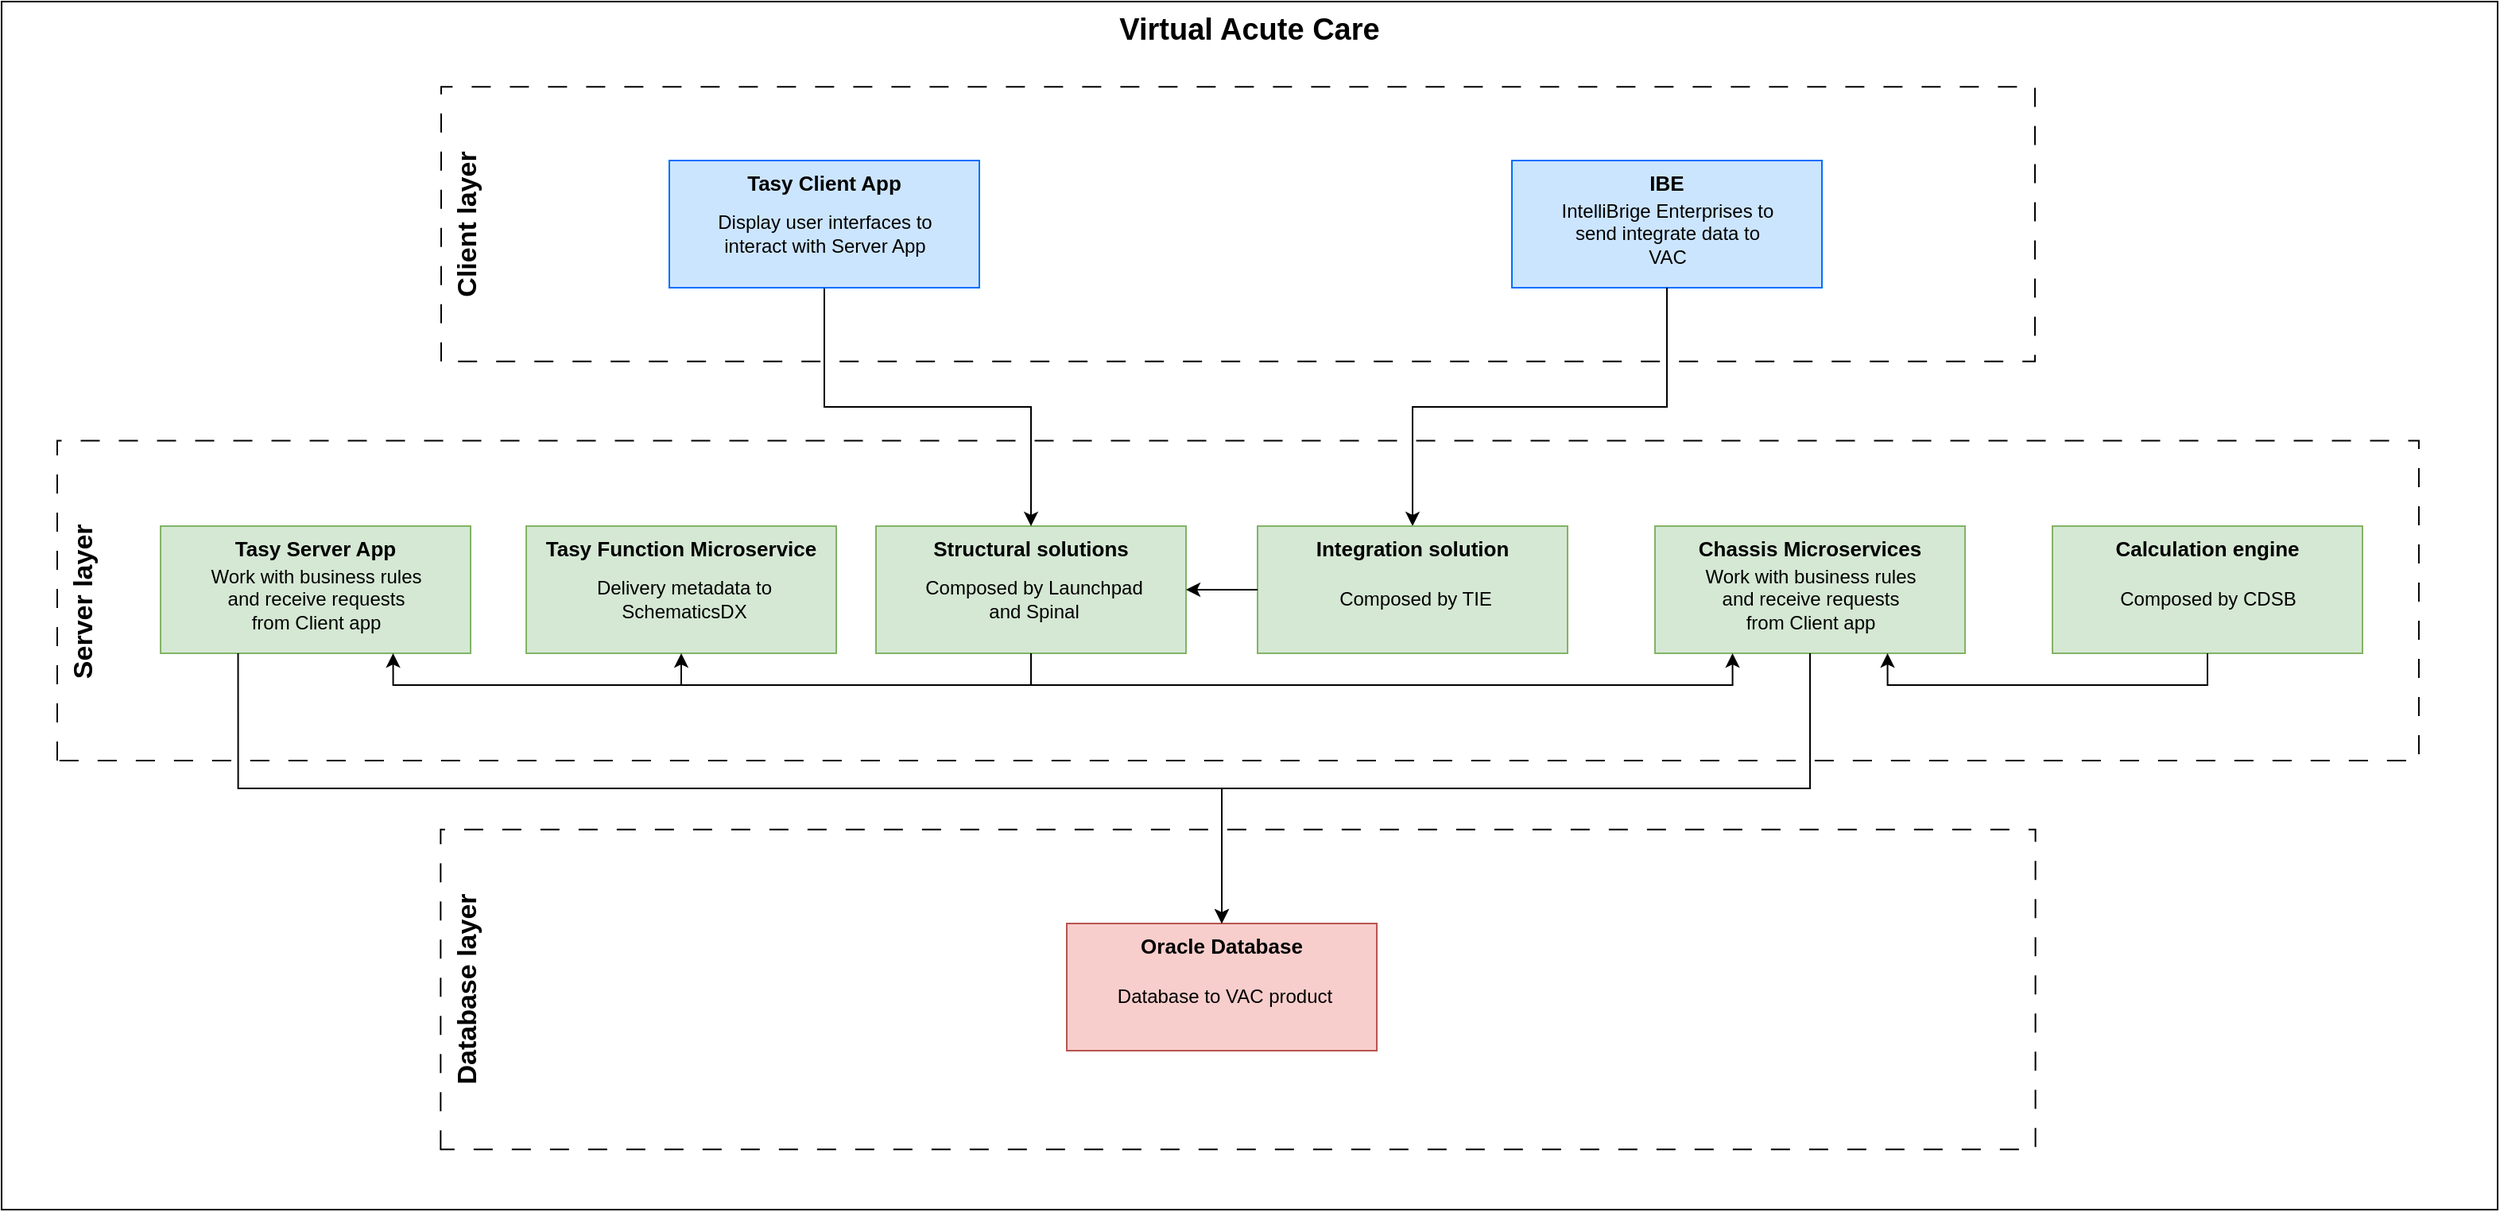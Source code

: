 <mxfile version="23.1.6" type="github">
  <diagram name="Page-1" id="HDLZt7XarpedacUDO0oT">
    <mxGraphModel dx="4663" dy="-9" grid="1" gridSize="10" guides="1" tooltips="1" connect="1" arrows="1" fold="1" page="1" pageScale="1" pageWidth="850" pageHeight="1100" math="0" shadow="0">
      <root>
        <mxCell id="0" />
        <mxCell id="1" parent="0" />
        <mxCell id="nLgQ-aw-alhX12hGxTin-36" value="&lt;font style=&quot;font-size: 19px;&quot;&gt;&lt;b&gt;Virtual Acute Care&lt;/b&gt;&lt;/font&gt;" style="rounded=0;whiteSpace=wrap;html=1;verticalAlign=top;" parent="1" vertex="1">
          <mxGeometry x="-950" y="1610" width="1570" height="760" as="geometry" />
        </mxCell>
        <mxCell id="nLgQ-aw-alhX12hGxTin-5" value="Client layer" style="rounded=0;whiteSpace=wrap;html=1;dashed=1;dashPattern=12 12;labelPosition=center;verticalLabelPosition=middle;align=center;verticalAlign=top;rotation=-90;fontSize=17;fontStyle=1" parent="1" vertex="1">
          <mxGeometry x="-258.66" y="1248.75" width="172.8" height="1002.5" as="geometry" />
        </mxCell>
        <mxCell id="nLgQ-aw-alhX12hGxTin-7" value="Server layer" style="rounded=0;whiteSpace=wrap;html=1;dashed=1;dashPattern=12 12;labelPosition=center;verticalLabelPosition=middle;align=center;verticalAlign=top;rotation=-90;fontSize=17;fontStyle=1" parent="1" vertex="1">
          <mxGeometry x="-272.89" y="1244.15" width="201.25" height="1485.46" as="geometry" />
        </mxCell>
        <mxCell id="nLgQ-aw-alhX12hGxTin-11" value="" style="group;fillColor=#d5e8d4;strokeColor=#82b366;" parent="1" vertex="1" connectable="0">
          <mxGeometry x="-850" y="1940" width="195" height="80" as="geometry" />
        </mxCell>
        <mxCell id="nLgQ-aw-alhX12hGxTin-12" value="&lt;b&gt;&lt;font style=&quot;font-size: 13px;&quot;&gt;Tasy Server App&lt;/font&gt;&lt;br&gt;&lt;/b&gt;" style="rounded=0;whiteSpace=wrap;html=1;fillColor=#d5e8d4;strokeColor=#82b366;labelPosition=center;verticalLabelPosition=middle;align=center;verticalAlign=top;" parent="nLgQ-aw-alhX12hGxTin-11" vertex="1">
          <mxGeometry width="195" height="80" as="geometry" />
        </mxCell>
        <mxCell id="nLgQ-aw-alhX12hGxTin-13" value="Work with business rules and receive requests from Client app" style="text;html=1;strokeColor=none;fillColor=none;align=center;verticalAlign=middle;whiteSpace=wrap;rounded=0;" parent="nLgQ-aw-alhX12hGxTin-11" vertex="1">
          <mxGeometry x="27.5" y="30.63" width="140" height="30" as="geometry" />
        </mxCell>
        <mxCell id="nLgQ-aw-alhX12hGxTin-14" value="" style="group;fillColor=#d5e8d4;strokeColor=#82b366;" parent="1" vertex="1" connectable="0">
          <mxGeometry x="90" y="1940" width="195" height="80" as="geometry" />
        </mxCell>
        <mxCell id="nLgQ-aw-alhX12hGxTin-15" value="&lt;b&gt;&lt;font style=&quot;font-size: 13px;&quot;&gt;Chassis Microservices&lt;/font&gt;&lt;br&gt;&lt;/b&gt;" style="rounded=0;whiteSpace=wrap;html=1;fillColor=#d5e8d4;strokeColor=#82b366;labelPosition=center;verticalLabelPosition=middle;align=center;verticalAlign=top;" parent="nLgQ-aw-alhX12hGxTin-14" vertex="1">
          <mxGeometry width="195" height="80" as="geometry" />
        </mxCell>
        <mxCell id="nLgQ-aw-alhX12hGxTin-16" value="Work with business rules and receive requests from Client app" style="text;html=1;strokeColor=none;fillColor=none;align=center;verticalAlign=middle;whiteSpace=wrap;rounded=0;" parent="nLgQ-aw-alhX12hGxTin-14" vertex="1">
          <mxGeometry x="27.5" y="30.63" width="140" height="30" as="geometry" />
        </mxCell>
        <mxCell id="nLgQ-aw-alhX12hGxTin-18" value="" style="group;fillColor=#d5e8d4;strokeColor=#82b366;" parent="1" vertex="1" connectable="0">
          <mxGeometry x="-400" y="1940" width="195" height="80" as="geometry" />
        </mxCell>
        <mxCell id="nLgQ-aw-alhX12hGxTin-19" value="&lt;b&gt;&lt;span style=&quot;font-size: 13px;&quot;&gt;Structural solutions&lt;/span&gt;&lt;br&gt;&lt;/b&gt;" style="rounded=0;whiteSpace=wrap;html=1;fillColor=#d5e8d4;strokeColor=#82b366;labelPosition=center;verticalLabelPosition=middle;align=center;verticalAlign=top;" parent="nLgQ-aw-alhX12hGxTin-18" vertex="1">
          <mxGeometry width="195" height="80" as="geometry" />
        </mxCell>
        <mxCell id="nLgQ-aw-alhX12hGxTin-20" value="Composed by Launchpad and Spinal" style="text;html=1;strokeColor=none;fillColor=none;align=center;verticalAlign=middle;whiteSpace=wrap;rounded=0;" parent="nLgQ-aw-alhX12hGxTin-18" vertex="1">
          <mxGeometry x="27.5" y="30.63" width="142.5" height="30" as="geometry" />
        </mxCell>
        <mxCell id="nLgQ-aw-alhX12hGxTin-21" value="" style="group;fillColor=#d5e8d4;strokeColor=#82b366;" parent="1" vertex="1" connectable="0">
          <mxGeometry x="-620" y="1940" width="195" height="80" as="geometry" />
        </mxCell>
        <mxCell id="nLgQ-aw-alhX12hGxTin-22" value="&lt;b&gt;&lt;span style=&quot;font-size: 13px;&quot;&gt;Tasy Function Microservice&lt;/span&gt;&lt;br&gt;&lt;/b&gt;" style="rounded=0;whiteSpace=wrap;html=1;fillColor=#d5e8d4;strokeColor=#82b366;labelPosition=center;verticalLabelPosition=middle;align=center;verticalAlign=top;" parent="nLgQ-aw-alhX12hGxTin-21" vertex="1">
          <mxGeometry width="195" height="80" as="geometry" />
        </mxCell>
        <mxCell id="nLgQ-aw-alhX12hGxTin-23" value="Delivery metadata to SchematicsDX" style="text;html=1;strokeColor=none;fillColor=none;align=center;verticalAlign=middle;whiteSpace=wrap;rounded=0;" parent="nLgQ-aw-alhX12hGxTin-21" vertex="1">
          <mxGeometry x="27.5" y="30.63" width="142.5" height="30" as="geometry" />
        </mxCell>
        <mxCell id="nLgQ-aw-alhX12hGxTin-25" value="Database layer" style="rounded=0;whiteSpace=wrap;html=1;dashed=1;dashPattern=12 12;labelPosition=center;verticalLabelPosition=middle;align=center;verticalAlign=top;rotation=-90;fontSize=17;fontStyle=1" parent="1" vertex="1">
          <mxGeometry x="-272.89" y="1730" width="201.25" height="1003.12" as="geometry" />
        </mxCell>
        <mxCell id="nLgQ-aw-alhX12hGxTin-26" value="" style="group;fillColor=#f8cecc;strokeColor=#b85450;" parent="1" vertex="1" connectable="0">
          <mxGeometry x="-280" y="2190" width="195" height="80" as="geometry" />
        </mxCell>
        <mxCell id="nLgQ-aw-alhX12hGxTin-27" value="&lt;b&gt;&lt;span style=&quot;font-size: 13px;&quot;&gt;Oracle Database&lt;/span&gt;&lt;br&gt;&lt;/b&gt;" style="rounded=0;whiteSpace=wrap;html=1;fillColor=#f8cecc;strokeColor=#b85450;labelPosition=center;verticalLabelPosition=middle;align=center;verticalAlign=top;" parent="nLgQ-aw-alhX12hGxTin-26" vertex="1">
          <mxGeometry width="195" height="80" as="geometry" />
        </mxCell>
        <mxCell id="nLgQ-aw-alhX12hGxTin-28" value="Database to VAC product" style="text;html=1;strokeColor=none;fillColor=none;align=center;verticalAlign=middle;whiteSpace=wrap;rounded=0;" parent="nLgQ-aw-alhX12hGxTin-26" vertex="1">
          <mxGeometry x="27.5" y="30.63" width="142.5" height="30" as="geometry" />
        </mxCell>
        <mxCell id="nLgQ-aw-alhX12hGxTin-29" style="edgeStyle=orthogonalEdgeStyle;rounded=0;orthogonalLoop=1;jettySize=auto;html=1;entryX=0.5;entryY=0;entryDx=0;entryDy=0;exitX=0.5;exitY=1;exitDx=0;exitDy=0;" parent="1" source="nLgQ-aw-alhX12hGxTin-1" target="nLgQ-aw-alhX12hGxTin-19" edge="1">
          <mxGeometry relative="1" as="geometry" />
        </mxCell>
        <mxCell id="nLgQ-aw-alhX12hGxTin-30" style="edgeStyle=orthogonalEdgeStyle;rounded=0;orthogonalLoop=1;jettySize=auto;html=1;exitX=0.5;exitY=1;exitDx=0;exitDy=0;entryX=0.75;entryY=1;entryDx=0;entryDy=0;" parent="1" source="nLgQ-aw-alhX12hGxTin-19" target="nLgQ-aw-alhX12hGxTin-12" edge="1">
          <mxGeometry relative="1" as="geometry" />
        </mxCell>
        <mxCell id="nLgQ-aw-alhX12hGxTin-31" style="edgeStyle=orthogonalEdgeStyle;rounded=0;orthogonalLoop=1;jettySize=auto;html=1;entryX=0.5;entryY=1;entryDx=0;entryDy=0;exitX=0.5;exitY=1;exitDx=0;exitDy=0;" parent="1" source="nLgQ-aw-alhX12hGxTin-19" target="nLgQ-aw-alhX12hGxTin-22" edge="1">
          <mxGeometry relative="1" as="geometry" />
        </mxCell>
        <mxCell id="nLgQ-aw-alhX12hGxTin-32" style="edgeStyle=orthogonalEdgeStyle;rounded=0;orthogonalLoop=1;jettySize=auto;html=1;entryX=0.25;entryY=1;entryDx=0;entryDy=0;exitX=0.5;exitY=1;exitDx=0;exitDy=0;" parent="1" source="nLgQ-aw-alhX12hGxTin-19" target="nLgQ-aw-alhX12hGxTin-15" edge="1">
          <mxGeometry relative="1" as="geometry" />
        </mxCell>
        <mxCell id="nLgQ-aw-alhX12hGxTin-33" style="edgeStyle=orthogonalEdgeStyle;rounded=0;orthogonalLoop=1;jettySize=auto;html=1;entryX=0.5;entryY=0;entryDx=0;entryDy=0;exitX=0.25;exitY=1;exitDx=0;exitDy=0;" parent="1" source="nLgQ-aw-alhX12hGxTin-12" target="nLgQ-aw-alhX12hGxTin-27" edge="1">
          <mxGeometry relative="1" as="geometry" />
        </mxCell>
        <mxCell id="nLgQ-aw-alhX12hGxTin-35" style="edgeStyle=orthogonalEdgeStyle;rounded=0;orthogonalLoop=1;jettySize=auto;html=1;exitX=0.5;exitY=1;exitDx=0;exitDy=0;entryX=0.5;entryY=0;entryDx=0;entryDy=0;" parent="1" source="nLgQ-aw-alhX12hGxTin-15" target="nLgQ-aw-alhX12hGxTin-27" edge="1">
          <mxGeometry relative="1" as="geometry" />
        </mxCell>
        <mxCell id="rB0oLCVbNwjsx5CwFnSX-1" value="" style="group" parent="1" vertex="1" connectable="0">
          <mxGeometry y="1710.0" width="195" height="80" as="geometry" />
        </mxCell>
        <mxCell id="rB0oLCVbNwjsx5CwFnSX-2" value="&lt;b&gt;&lt;font style=&quot;font-size: 13px;&quot;&gt;IBE&lt;/font&gt;&lt;br&gt;&lt;/b&gt;" style="rounded=0;whiteSpace=wrap;html=1;fillColor=#cce5ff;strokeColor=#006eff;labelPosition=center;verticalLabelPosition=middle;align=center;verticalAlign=top;" parent="rB0oLCVbNwjsx5CwFnSX-1" vertex="1">
          <mxGeometry width="195" height="80" as="geometry" />
        </mxCell>
        <mxCell id="rB0oLCVbNwjsx5CwFnSX-3" value="IntelliBrige Enterprises to send integrate data to VAC" style="text;html=1;strokeColor=none;fillColor=none;align=center;verticalAlign=middle;whiteSpace=wrap;rounded=0;" parent="rB0oLCVbNwjsx5CwFnSX-1" vertex="1">
          <mxGeometry x="27.5" y="30.63" width="140" height="30" as="geometry" />
        </mxCell>
        <mxCell id="rB0oLCVbNwjsx5CwFnSX-7" style="edgeStyle=orthogonalEdgeStyle;rounded=0;orthogonalLoop=1;jettySize=auto;html=1;entryX=0.5;entryY=0;entryDx=0;entryDy=0;exitX=0.5;exitY=1;exitDx=0;exitDy=0;" parent="1" source="rB0oLCVbNwjsx5CwFnSX-2" target="rB0oLCVbNwjsx5CwFnSX-9" edge="1">
          <mxGeometry relative="1" as="geometry" />
        </mxCell>
        <mxCell id="rB0oLCVbNwjsx5CwFnSX-8" value="" style="group;fillColor=#d5e8d4;strokeColor=#82b366;" parent="1" vertex="1" connectable="0">
          <mxGeometry x="-160" y="1940" width="195" height="80" as="geometry" />
        </mxCell>
        <mxCell id="rB0oLCVbNwjsx5CwFnSX-9" value="&lt;b&gt;&lt;span style=&quot;font-size: 13px;&quot;&gt;Integration solution&lt;/span&gt;&lt;br&gt;&lt;/b&gt;" style="rounded=0;whiteSpace=wrap;html=1;fillColor=#d5e8d4;strokeColor=#82b366;labelPosition=center;verticalLabelPosition=middle;align=center;verticalAlign=top;" parent="rB0oLCVbNwjsx5CwFnSX-8" vertex="1">
          <mxGeometry width="195" height="80" as="geometry" />
        </mxCell>
        <mxCell id="rB0oLCVbNwjsx5CwFnSX-10" value="Composed by TIE" style="text;html=1;strokeColor=none;fillColor=none;align=center;verticalAlign=middle;whiteSpace=wrap;rounded=0;" parent="rB0oLCVbNwjsx5CwFnSX-8" vertex="1">
          <mxGeometry x="27.5" y="30.63" width="142.5" height="30" as="geometry" />
        </mxCell>
        <mxCell id="nLgQ-aw-alhX12hGxTin-10" value="" style="group" parent="1" vertex="1" connectable="0">
          <mxGeometry x="-530" y="1710.0" width="195" height="80" as="geometry" />
        </mxCell>
        <mxCell id="nLgQ-aw-alhX12hGxTin-1" value="&lt;b&gt;&lt;font style=&quot;font-size: 13px;&quot;&gt;Tasy Client App&lt;/font&gt;&lt;br&gt;&lt;/b&gt;" style="rounded=0;whiteSpace=wrap;html=1;fillColor=#cce5ff;strokeColor=#006eff;labelPosition=center;verticalLabelPosition=middle;align=center;verticalAlign=top;" parent="nLgQ-aw-alhX12hGxTin-10" vertex="1">
          <mxGeometry width="195" height="80" as="geometry" />
        </mxCell>
        <mxCell id="nLgQ-aw-alhX12hGxTin-8" value="Display user interfaces to interact with Server App" style="text;html=1;strokeColor=none;fillColor=none;align=center;verticalAlign=middle;whiteSpace=wrap;rounded=0;" parent="nLgQ-aw-alhX12hGxTin-10" vertex="1">
          <mxGeometry x="27.5" y="30.63" width="140" height="30" as="geometry" />
        </mxCell>
        <mxCell id="rB0oLCVbNwjsx5CwFnSX-11" style="edgeStyle=orthogonalEdgeStyle;rounded=0;orthogonalLoop=1;jettySize=auto;html=1;entryX=1;entryY=0.5;entryDx=0;entryDy=0;exitX=0;exitY=0.5;exitDx=0;exitDy=0;" parent="1" source="rB0oLCVbNwjsx5CwFnSX-9" target="nLgQ-aw-alhX12hGxTin-19" edge="1">
          <mxGeometry relative="1" as="geometry" />
        </mxCell>
        <mxCell id="rB0oLCVbNwjsx5CwFnSX-12" value="" style="group;fillColor=#d5e8d4;strokeColor=#82b366;" parent="1" vertex="1" connectable="0">
          <mxGeometry x="340" y="1940" width="195" height="80" as="geometry" />
        </mxCell>
        <mxCell id="rB0oLCVbNwjsx5CwFnSX-13" value="&lt;b&gt;&lt;font style=&quot;font-size: 13px;&quot;&gt;Calculation engine&lt;/font&gt;&lt;br&gt;&lt;/b&gt;" style="rounded=0;whiteSpace=wrap;html=1;fillColor=#d5e8d4;strokeColor=#82b366;labelPosition=center;verticalLabelPosition=middle;align=center;verticalAlign=top;" parent="rB0oLCVbNwjsx5CwFnSX-12" vertex="1">
          <mxGeometry width="195" height="80" as="geometry" />
        </mxCell>
        <mxCell id="rB0oLCVbNwjsx5CwFnSX-14" value="Composed by CDSB" style="text;html=1;strokeColor=none;fillColor=none;align=center;verticalAlign=middle;whiteSpace=wrap;rounded=0;" parent="rB0oLCVbNwjsx5CwFnSX-12" vertex="1">
          <mxGeometry x="27.5" y="30.63" width="140" height="30" as="geometry" />
        </mxCell>
        <mxCell id="rB0oLCVbNwjsx5CwFnSX-16" style="edgeStyle=orthogonalEdgeStyle;rounded=0;orthogonalLoop=1;jettySize=auto;html=1;entryX=0.75;entryY=1;entryDx=0;entryDy=0;exitX=0.5;exitY=1;exitDx=0;exitDy=0;" parent="1" source="rB0oLCVbNwjsx5CwFnSX-13" target="nLgQ-aw-alhX12hGxTin-15" edge="1">
          <mxGeometry relative="1" as="geometry" />
        </mxCell>
      </root>
    </mxGraphModel>
  </diagram>
</mxfile>
